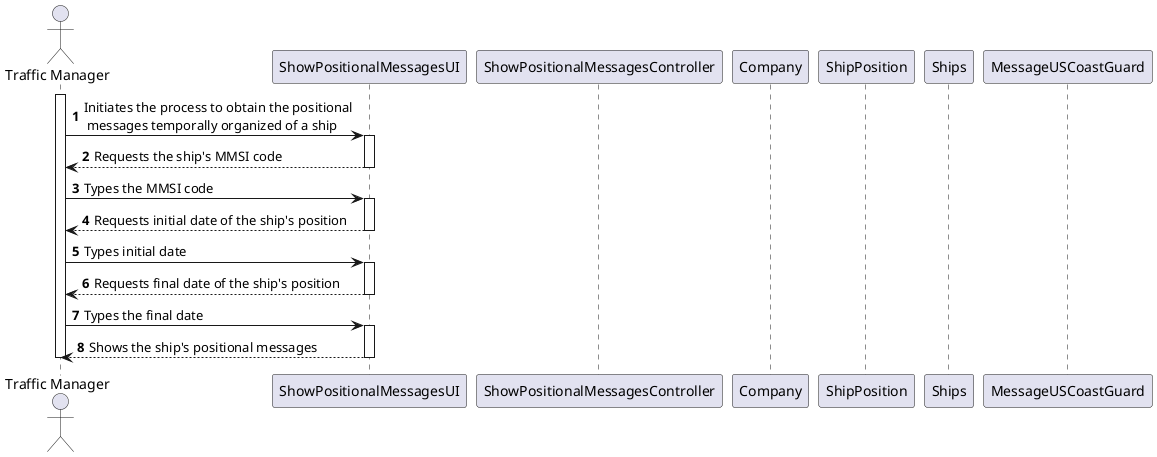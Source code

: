 @startuml
'https://plantuml.com/sequence-diagram

autonumber
actor "Traffic Manager" as TM

participant "ShowPositionalMessagesUI" as UI
participant "ShowPositionalMessagesController" as CTRL
participant "Company" as COMP
participant "ShipPosition" as SP
participant "Ships" as S
participant "MessageUSCoastGuard" as Message


activate TM
TM -> "UI" : Initiates the process to obtain the positional\n messages temporally organized of a ship
activate "UI"
"UI" --> TM : Requests the ship's MMSI code
deactivate "UI"
TM -> "UI" : Types the MMSI code
activate "UI"
"UI" --> TM : Requests initial date of the ship's position
deactivate "UI"
TM -> "UI" : Types initial date
activate "UI"
"UI" --> TM : Requests final date of the ship's position
deactivate "UI"
TM -> "UI" : Types the final date
activate "UI"
"UI" --> TM : Shows the ship's positional messages
deactivate "UI"

deactivate TM



@enduml